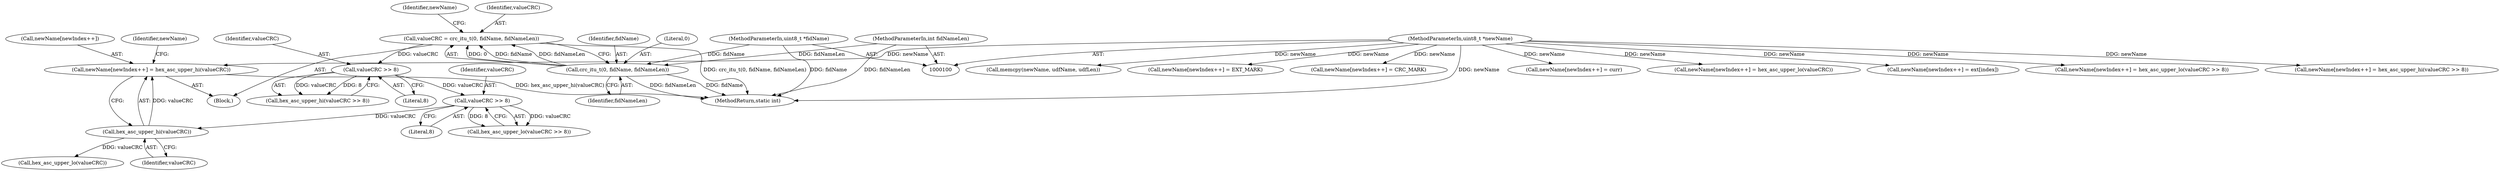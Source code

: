 digraph "0_linux_0e5cc9a40ada6046e6bc3bdfcd0c0d7e4b706b14_4@array" {
"1000414" [label="(Call,newName[newIndex++] = hex_asc_upper_hi(valueCRC))"];
"1000419" [label="(Call,hex_asc_upper_hi(valueCRC))"];
"1000411" [label="(Call,valueCRC >> 8)"];
"1000402" [label="(Call,valueCRC >> 8)"];
"1000390" [label="(Call,valueCRC = crc_itu_t(0, fidName, fidNameLen))"];
"1000392" [label="(Call,crc_itu_t(0, fidName, fidNameLen))"];
"1000104" [label="(MethodParameterIn,uint8_t *fidName)"];
"1000105" [label="(MethodParameterIn,int fidNameLen)"];
"1000101" [label="(MethodParameterIn,uint8_t *newName)"];
"1000394" [label="(Identifier,fidName)"];
"1000414" [label="(Call,newName[newIndex++] = hex_asc_upper_hi(valueCRC))"];
"1000392" [label="(Call,crc_itu_t(0, fidName, fidNameLen))"];
"1000456" [label="(MethodReturn,static int)"];
"1000419" [label="(Call,hex_asc_upper_hi(valueCRC))"];
"1000431" [label="(Call,newName[newIndex++] = EXT_MARK)"];
"1000412" [label="(Identifier,valueCRC)"];
"1000401" [label="(Call,hex_asc_upper_hi(valueCRC >> 8))"];
"1000384" [label="(Call,newName[newIndex++] = CRC_MARK)"];
"1000398" [label="(Identifier,newName)"];
"1000426" [label="(Call,hex_asc_upper_lo(valueCRC))"];
"1000410" [label="(Call,hex_asc_upper_lo(valueCRC >> 8))"];
"1000404" [label="(Literal,8)"];
"1000411" [label="(Call,valueCRC >> 8)"];
"1000415" [label="(Call,newName[newIndex++])"];
"1000104" [label="(MethodParameterIn,uint8_t *fidName)"];
"1000254" [label="(Call,newName[newIndex++] = curr)"];
"1000413" [label="(Literal,8)"];
"1000421" [label="(Call,newName[newIndex++] = hex_asc_upper_lo(valueCRC))"];
"1000446" [label="(Call,newName[newIndex++] = ext[index])"];
"1000405" [label="(Call,newName[newIndex++] = hex_asc_upper_lo(valueCRC >> 8))"];
"1000105" [label="(MethodParameterIn,int fidNameLen)"];
"1000390" [label="(Call,valueCRC = crc_itu_t(0, fidName, fidNameLen))"];
"1000396" [label="(Call,newName[newIndex++] = hex_asc_upper_hi(valueCRC >> 8))"];
"1000403" [label="(Identifier,valueCRC)"];
"1000420" [label="(Identifier,valueCRC)"];
"1000393" [label="(Literal,0)"];
"1000157" [label="(Call,memcpy(newName, udfName, udfLen))"];
"1000423" [label="(Identifier,newName)"];
"1000402" [label="(Call,valueCRC >> 8)"];
"1000101" [label="(MethodParameterIn,uint8_t *newName)"];
"1000391" [label="(Identifier,valueCRC)"];
"1000395" [label="(Identifier,fidNameLen)"];
"1000266" [label="(Block,)"];
"1000414" -> "1000266"  [label="AST: "];
"1000414" -> "1000419"  [label="CFG: "];
"1000415" -> "1000414"  [label="AST: "];
"1000419" -> "1000414"  [label="AST: "];
"1000423" -> "1000414"  [label="CFG: "];
"1000414" -> "1000456"  [label="DDG: hex_asc_upper_hi(valueCRC)"];
"1000419" -> "1000414"  [label="DDG: valueCRC"];
"1000101" -> "1000414"  [label="DDG: newName"];
"1000419" -> "1000420"  [label="CFG: "];
"1000420" -> "1000419"  [label="AST: "];
"1000411" -> "1000419"  [label="DDG: valueCRC"];
"1000419" -> "1000426"  [label="DDG: valueCRC"];
"1000411" -> "1000410"  [label="AST: "];
"1000411" -> "1000413"  [label="CFG: "];
"1000412" -> "1000411"  [label="AST: "];
"1000413" -> "1000411"  [label="AST: "];
"1000410" -> "1000411"  [label="CFG: "];
"1000411" -> "1000410"  [label="DDG: valueCRC"];
"1000411" -> "1000410"  [label="DDG: 8"];
"1000402" -> "1000411"  [label="DDG: valueCRC"];
"1000402" -> "1000401"  [label="AST: "];
"1000402" -> "1000404"  [label="CFG: "];
"1000403" -> "1000402"  [label="AST: "];
"1000404" -> "1000402"  [label="AST: "];
"1000401" -> "1000402"  [label="CFG: "];
"1000402" -> "1000401"  [label="DDG: valueCRC"];
"1000402" -> "1000401"  [label="DDG: 8"];
"1000390" -> "1000402"  [label="DDG: valueCRC"];
"1000390" -> "1000266"  [label="AST: "];
"1000390" -> "1000392"  [label="CFG: "];
"1000391" -> "1000390"  [label="AST: "];
"1000392" -> "1000390"  [label="AST: "];
"1000398" -> "1000390"  [label="CFG: "];
"1000390" -> "1000456"  [label="DDG: crc_itu_t(0, fidName, fidNameLen)"];
"1000392" -> "1000390"  [label="DDG: 0"];
"1000392" -> "1000390"  [label="DDG: fidName"];
"1000392" -> "1000390"  [label="DDG: fidNameLen"];
"1000392" -> "1000395"  [label="CFG: "];
"1000393" -> "1000392"  [label="AST: "];
"1000394" -> "1000392"  [label="AST: "];
"1000395" -> "1000392"  [label="AST: "];
"1000392" -> "1000456"  [label="DDG: fidName"];
"1000392" -> "1000456"  [label="DDG: fidNameLen"];
"1000104" -> "1000392"  [label="DDG: fidName"];
"1000105" -> "1000392"  [label="DDG: fidNameLen"];
"1000104" -> "1000100"  [label="AST: "];
"1000104" -> "1000456"  [label="DDG: fidName"];
"1000105" -> "1000100"  [label="AST: "];
"1000105" -> "1000456"  [label="DDG: fidNameLen"];
"1000101" -> "1000100"  [label="AST: "];
"1000101" -> "1000456"  [label="DDG: newName"];
"1000101" -> "1000157"  [label="DDG: newName"];
"1000101" -> "1000254"  [label="DDG: newName"];
"1000101" -> "1000384"  [label="DDG: newName"];
"1000101" -> "1000396"  [label="DDG: newName"];
"1000101" -> "1000405"  [label="DDG: newName"];
"1000101" -> "1000421"  [label="DDG: newName"];
"1000101" -> "1000431"  [label="DDG: newName"];
"1000101" -> "1000446"  [label="DDG: newName"];
}
